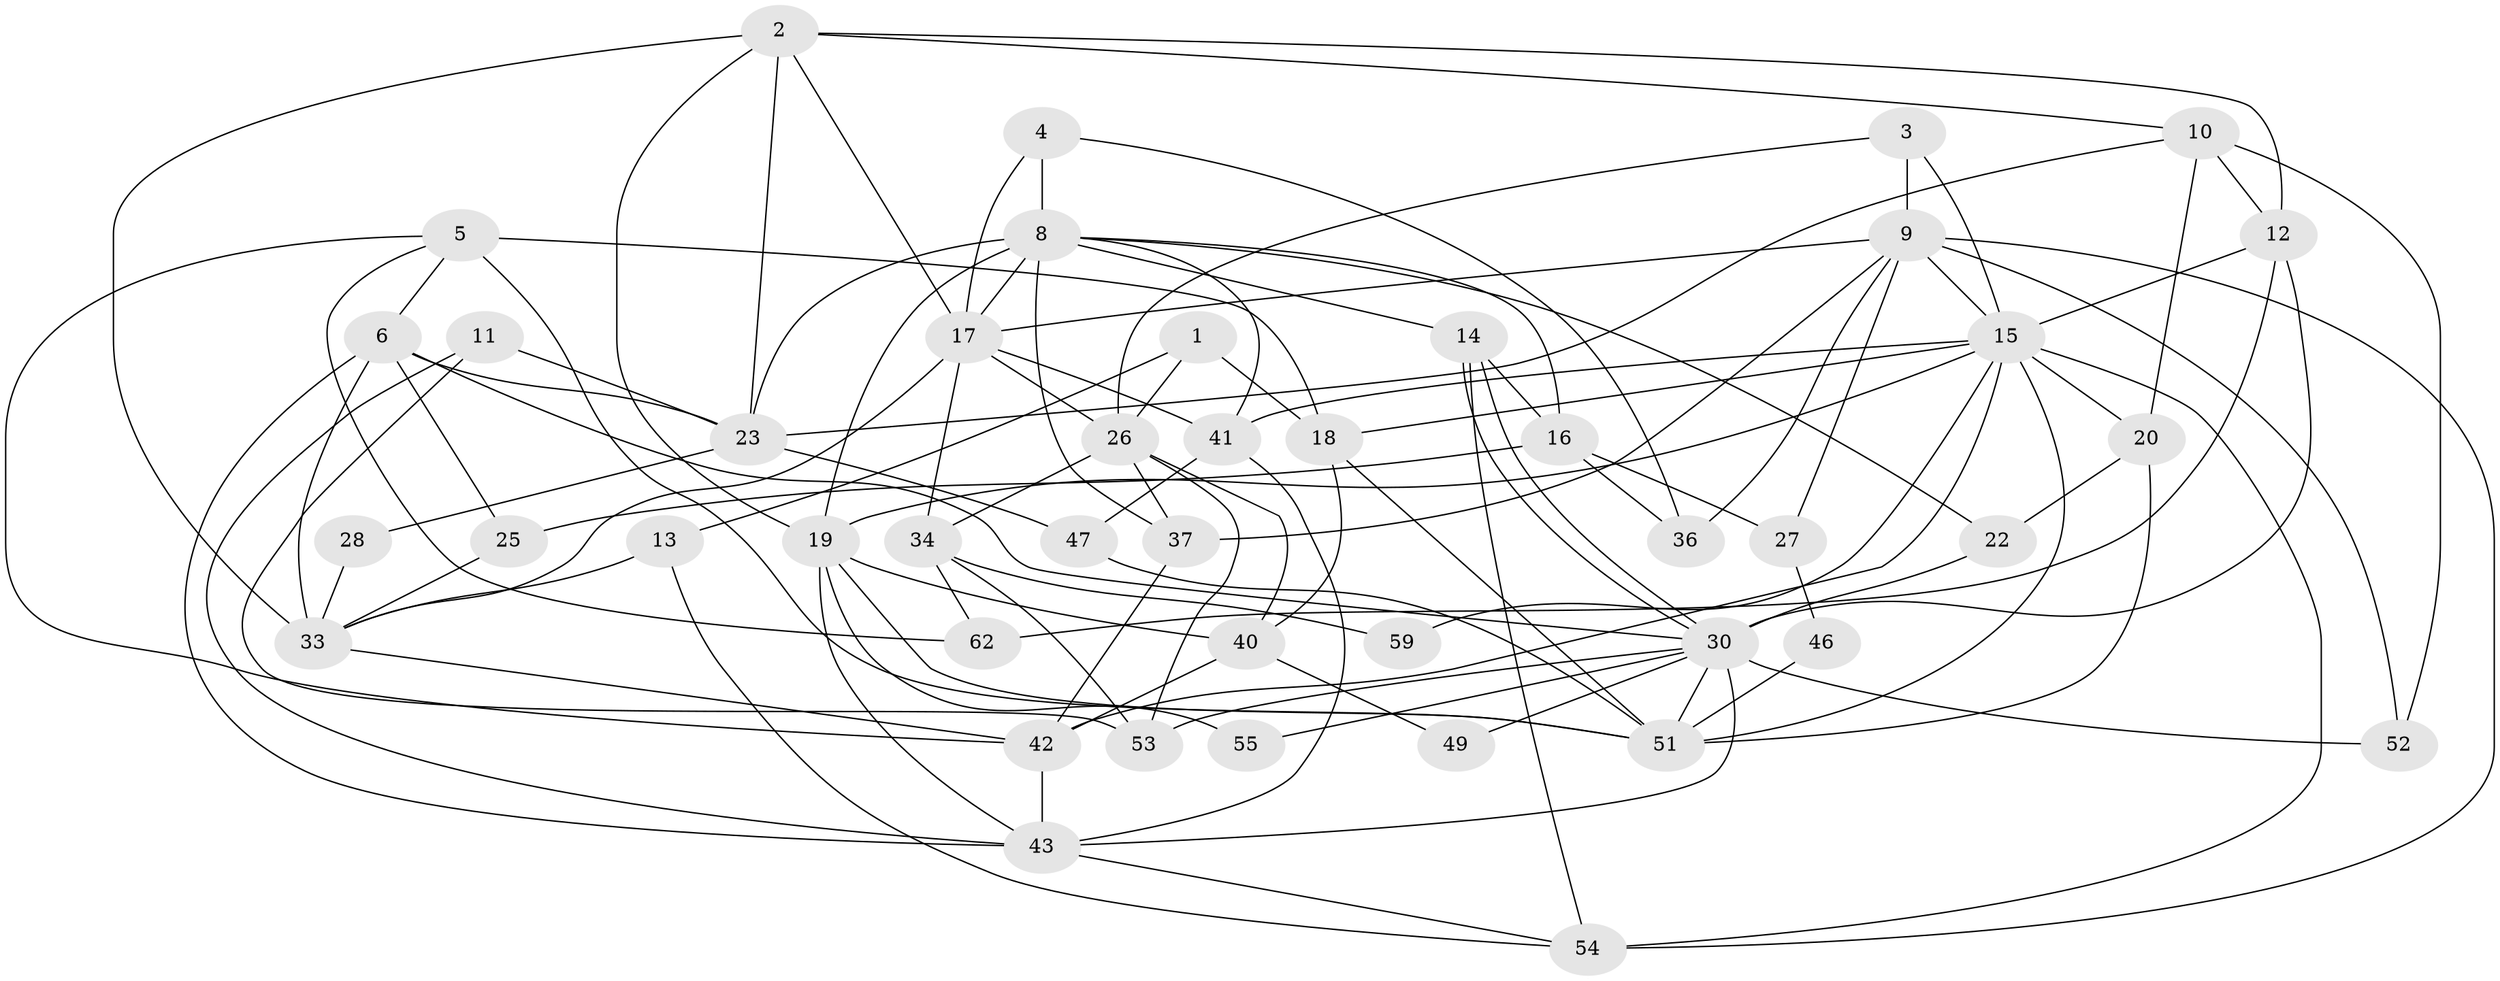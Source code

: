 // original degree distribution, {4: 0.26865671641791045, 3: 0.29850746268656714, 5: 0.14925373134328357, 6: 0.07462686567164178, 8: 0.014925373134328358, 2: 0.13432835820895522, 9: 0.014925373134328358, 7: 0.04477611940298507}
// Generated by graph-tools (version 1.1) at 2025/11/02/27/25 16:11:21]
// undirected, 44 vertices, 108 edges
graph export_dot {
graph [start="1"]
  node [color=gray90,style=filled];
  1;
  2 [super="+7"];
  3;
  4;
  5 [super="+61"];
  6;
  8 [super="+35"];
  9 [super="+29"];
  10;
  11;
  12 [super="+32"];
  13;
  14;
  15 [super="+44"];
  16 [super="+64"];
  17 [super="+21"];
  18 [super="+56"];
  19 [super="+45"];
  20;
  22;
  23 [super="+24"];
  25 [super="+31"];
  26 [super="+50"];
  27;
  28;
  30 [super="+60"];
  33 [super="+38"];
  34 [super="+48"];
  36;
  37 [super="+39"];
  40 [super="+66"];
  41 [super="+63"];
  42 [super="+65"];
  43 [super="+67"];
  46;
  47;
  49;
  51 [super="+58"];
  52;
  53;
  54 [super="+57"];
  55;
  59;
  62;
  1 -- 13;
  1 -- 18;
  1 -- 26;
  2 -- 33;
  2 -- 17;
  2 -- 23;
  2 -- 19;
  2 -- 10;
  2 -- 12;
  3 -- 9;
  3 -- 15;
  3 -- 26;
  4 -- 17;
  4 -- 36;
  4 -- 8;
  5 -- 6;
  5 -- 18 [weight=2];
  5 -- 62;
  5 -- 42;
  5 -- 51;
  6 -- 25;
  6 -- 33;
  6 -- 30;
  6 -- 43;
  6 -- 23;
  8 -- 22;
  8 -- 14;
  8 -- 19;
  8 -- 23;
  8 -- 41;
  8 -- 17;
  8 -- 16;
  8 -- 37;
  9 -- 52;
  9 -- 15;
  9 -- 37;
  9 -- 17;
  9 -- 36;
  9 -- 54;
  9 -- 27;
  10 -- 12;
  10 -- 20;
  10 -- 23;
  10 -- 52;
  11 -- 43;
  11 -- 53;
  11 -- 23;
  12 -- 62;
  12 -- 15;
  12 -- 30;
  13 -- 54;
  13 -- 33;
  14 -- 30;
  14 -- 30;
  14 -- 16;
  14 -- 54;
  15 -- 19;
  15 -- 20;
  15 -- 41;
  15 -- 54;
  15 -- 18;
  15 -- 51 [weight=2];
  15 -- 42;
  15 -- 59;
  16 -- 36;
  16 -- 25;
  16 -- 27;
  17 -- 26;
  17 -- 33;
  17 -- 34;
  17 -- 41;
  18 -- 51;
  18 -- 40;
  19 -- 55;
  19 -- 40;
  19 -- 43;
  19 -- 51;
  20 -- 51;
  20 -- 22;
  22 -- 30;
  23 -- 47;
  23 -- 28;
  25 -- 33;
  26 -- 40;
  26 -- 34;
  26 -- 53;
  26 -- 37;
  27 -- 46;
  28 -- 33;
  30 -- 43;
  30 -- 49;
  30 -- 53;
  30 -- 55;
  30 -- 51;
  30 -- 52;
  33 -- 42;
  34 -- 59;
  34 -- 53;
  34 -- 62;
  37 -- 42;
  40 -- 42;
  40 -- 49;
  41 -- 43;
  41 -- 47;
  42 -- 43;
  43 -- 54;
  46 -- 51;
  47 -- 51;
}
